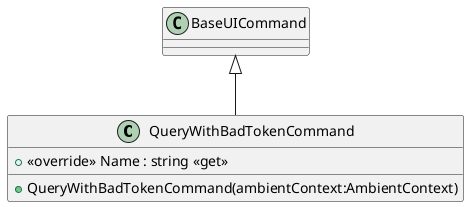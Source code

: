 @startuml
class QueryWithBadTokenCommand {
    + QueryWithBadTokenCommand(ambientContext:AmbientContext)
    + <<override>> Name : string <<get>>
}
BaseUICommand <|-- QueryWithBadTokenCommand
@enduml
